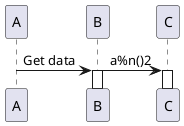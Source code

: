 {
  "sha1": "ixb7obxx5rqupo3aapqxvxy8iq39grp",
  "insertion": {
    "when": "2024-06-06T17:24:18.690Z",
    "url": "https://github.com/plantuml/plantuml/pull/1793",
    "user": "plantuml@gmail.com"
  }
}
@startuml
!pragma teoz true
A -> B++: Get data
& B -> C++:a%n()2
@enduml
